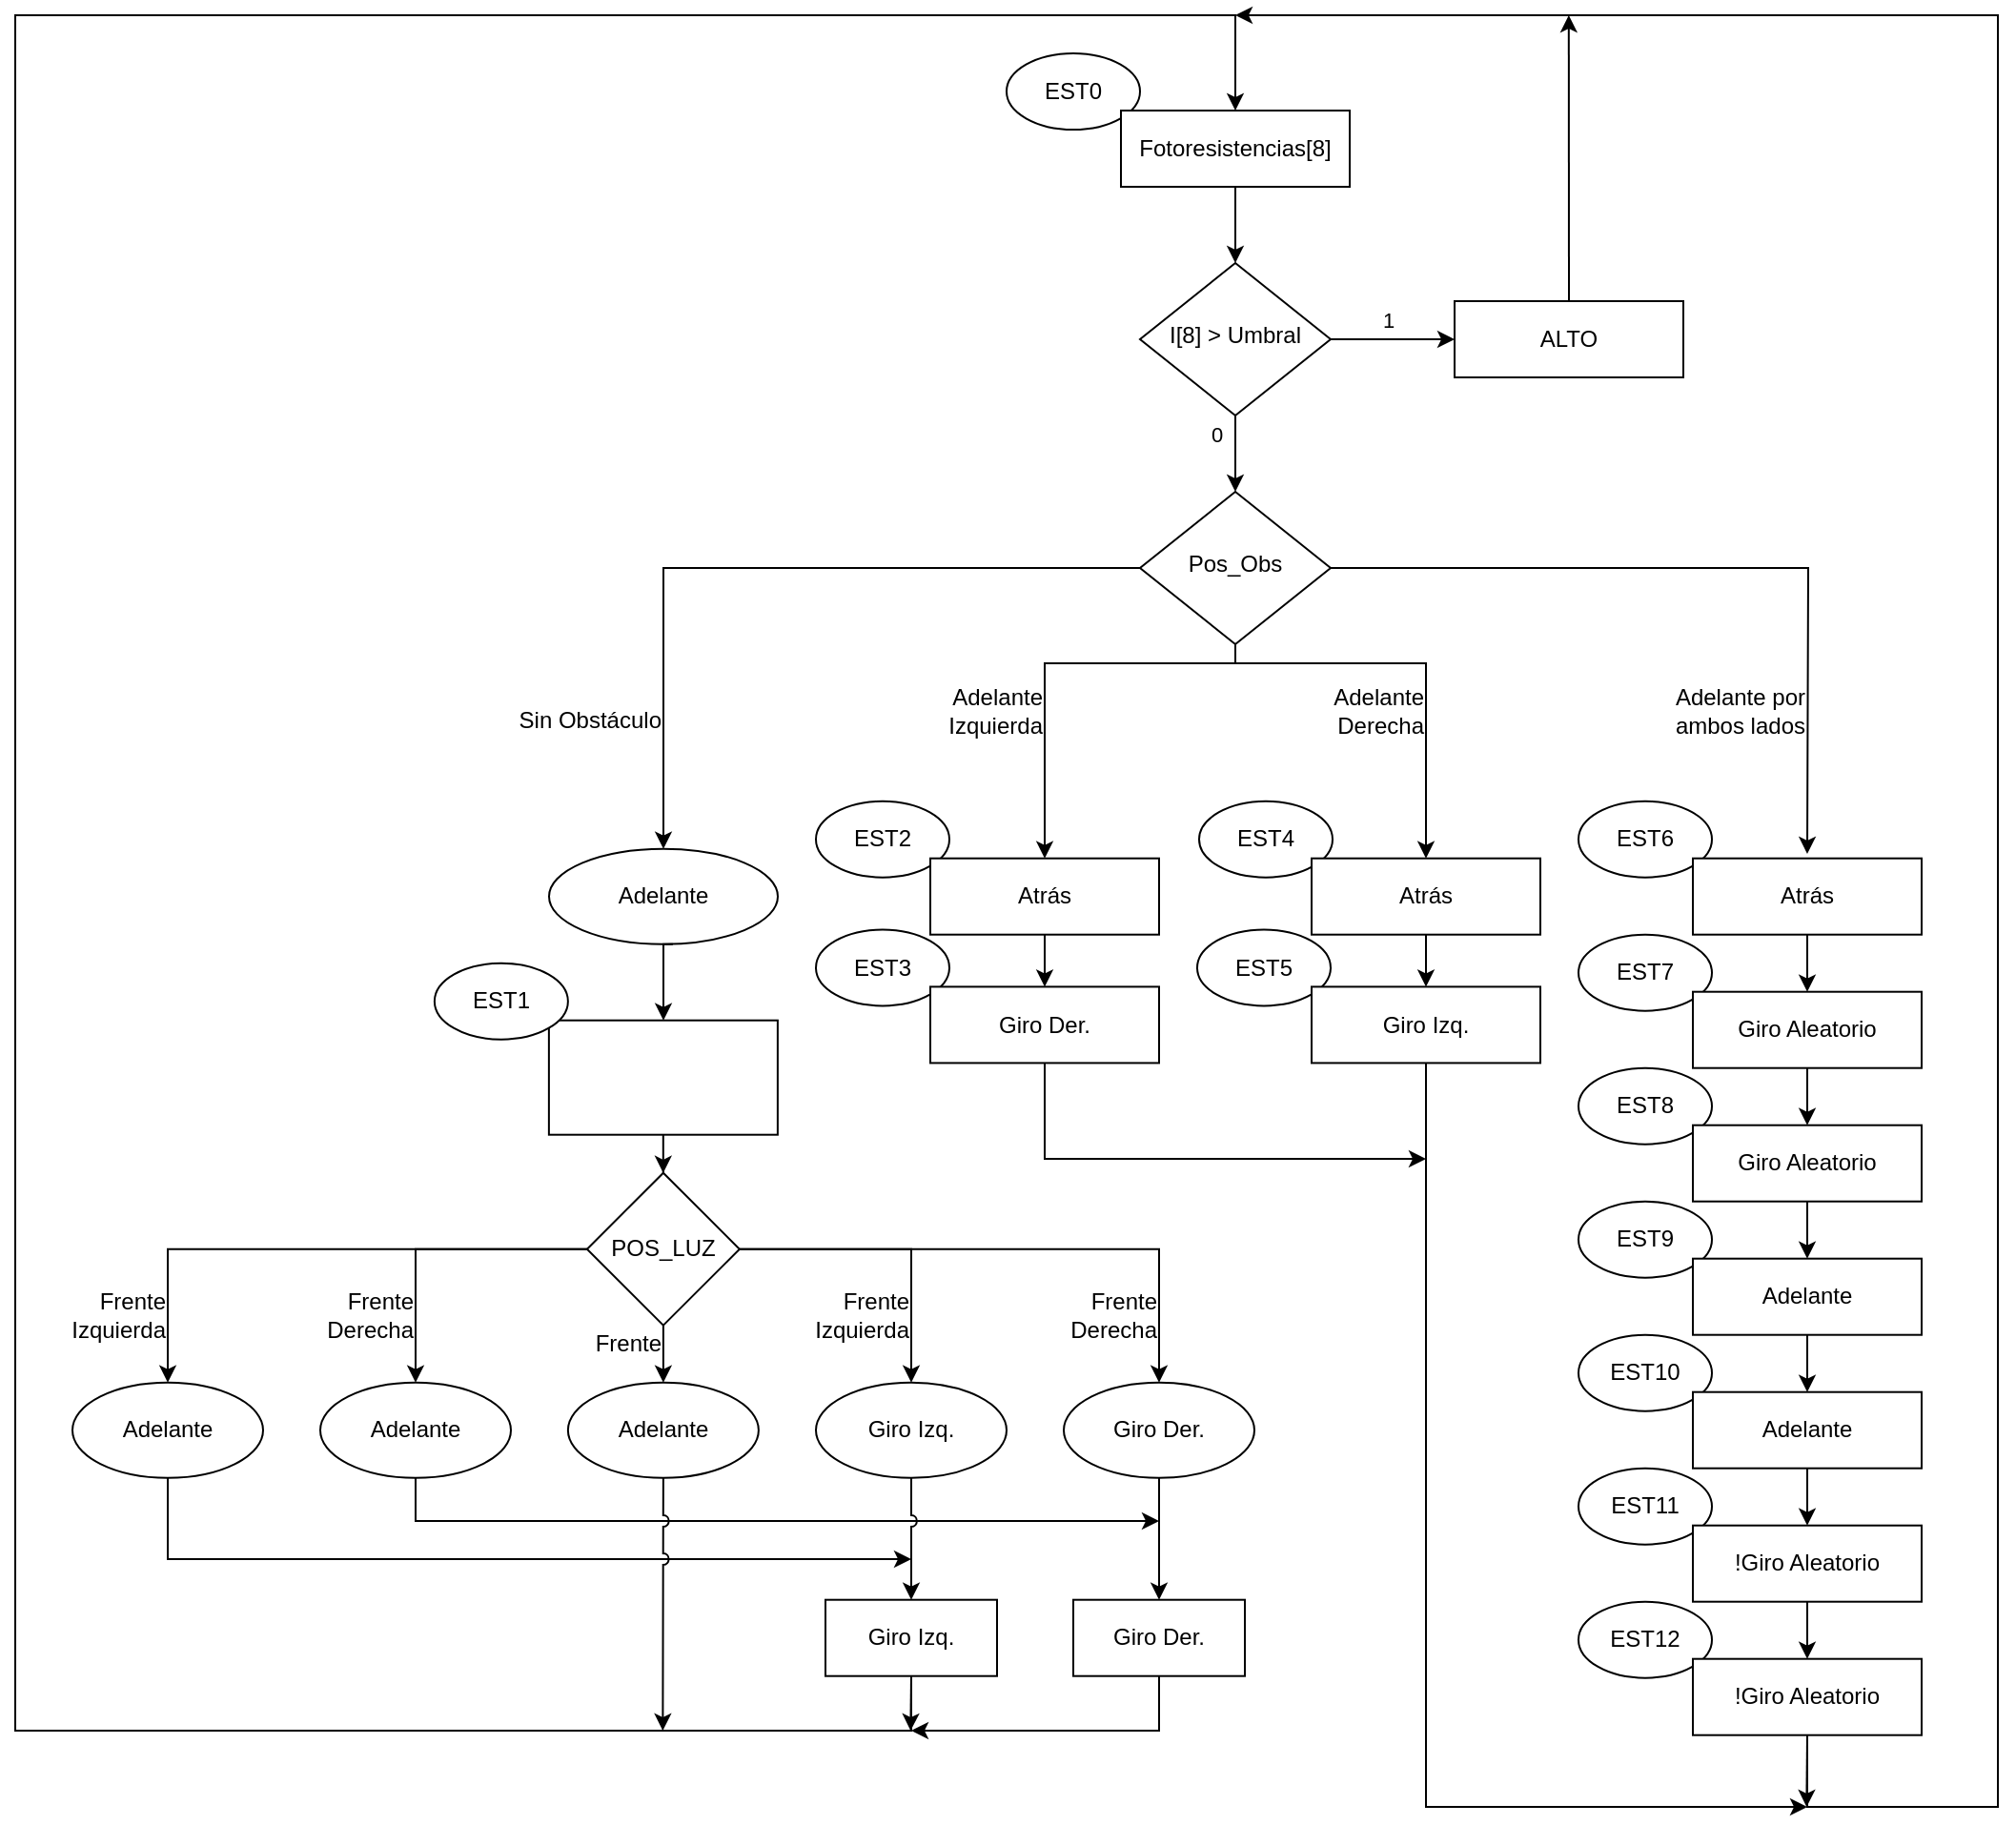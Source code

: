 <mxfile version="13.0.3" type="device"><diagram id="buDyYlh7pYPX9wCwiEXP" name="Page-1"><mxGraphModel dx="2003" dy="1774" grid="1" gridSize="10" guides="1" tooltips="1" connect="1" arrows="1" fold="1" page="1" pageScale="1" pageWidth="850" pageHeight="1100" math="0" shadow="0"><root><mxCell id="0"/><mxCell id="1" parent="0"/><mxCell id="GTEuOBr0iUskefwZAayZ-97" value="EST0" style="ellipse;whiteSpace=wrap;html=1;" parent="1" vertex="1"><mxGeometry x="120" width="70" height="40" as="geometry"/></mxCell><mxCell id="qFRMPoznHTFcNggQkQFw-5" style="edgeStyle=orthogonalEdgeStyle;rounded=0;orthogonalLoop=1;jettySize=auto;html=1;exitX=0.5;exitY=1;exitDx=0;exitDy=0;entryX=0.5;entryY=0;entryDx=0;entryDy=0;" edge="1" parent="1" source="GTEuOBr0iUskefwZAayZ-98" target="qFRMPoznHTFcNggQkQFw-2"><mxGeometry relative="1" as="geometry"/></mxCell><mxCell id="GTEuOBr0iUskefwZAayZ-98" value="&lt;span&gt;Fotoresistencias[8]&lt;/span&gt;" style="rounded=0;whiteSpace=wrap;html=1;" parent="1" vertex="1"><mxGeometry x="180" y="30" width="120" height="40" as="geometry"/></mxCell><mxCell id="uQTCL9BMgBlDjeADH70N-6" style="edgeStyle=orthogonalEdgeStyle;rounded=0;orthogonalLoop=1;jettySize=auto;html=1;exitX=0.5;exitY=1;exitDx=0;exitDy=0;entryX=0.5;entryY=0;entryDx=0;entryDy=0;" parent="1" source="GTEuOBr0iUskefwZAayZ-100" target="GTEuOBr0iUskefwZAayZ-114" edge="1"><mxGeometry relative="1" as="geometry"><Array as="points"><mxPoint x="240" y="320"/><mxPoint x="340" y="320"/></Array></mxGeometry></mxCell><mxCell id="uQTCL9BMgBlDjeADH70N-8" style="edgeStyle=orthogonalEdgeStyle;rounded=0;orthogonalLoop=1;jettySize=auto;html=1;exitX=1;exitY=0.5;exitDx=0;exitDy=0;" parent="1" source="GTEuOBr0iUskefwZAayZ-100" edge="1"><mxGeometry relative="1" as="geometry"><mxPoint x="540.0" y="420" as="targetPoint"/></mxGeometry></mxCell><mxCell id="uQTCL9BMgBlDjeADH70N-9" style="edgeStyle=orthogonalEdgeStyle;rounded=0;orthogonalLoop=1;jettySize=auto;html=1;exitX=0;exitY=0.5;exitDx=0;exitDy=0;entryX=0.5;entryY=0;entryDx=0;entryDy=0;" parent="1" source="GTEuOBr0iUskefwZAayZ-100" target="GTEuOBr0iUskefwZAayZ-108" edge="1"><mxGeometry relative="1" as="geometry"/></mxCell><mxCell id="uQTCL9BMgBlDjeADH70N-10" style="edgeStyle=orthogonalEdgeStyle;rounded=0;orthogonalLoop=1;jettySize=auto;html=1;exitX=0.5;exitY=1;exitDx=0;exitDy=0;entryX=0.5;entryY=0;entryDx=0;entryDy=0;" parent="1" source="GTEuOBr0iUskefwZAayZ-100" target="GTEuOBr0iUskefwZAayZ-126" edge="1"><mxGeometry relative="1" as="geometry"><Array as="points"><mxPoint x="240" y="320"/><mxPoint x="140" y="320"/></Array></mxGeometry></mxCell><mxCell id="GTEuOBr0iUskefwZAayZ-100" value="Pos_Obs" style="rhombus;whiteSpace=wrap;html=1;shadow=0;fontFamily=Helvetica;fontSize=12;align=center;strokeWidth=1;spacing=6;spacingTop=-4;" parent="1" vertex="1"><mxGeometry x="190" y="230" width="100" height="80" as="geometry"/></mxCell><mxCell id="GTEuOBr0iUskefwZAayZ-108" value="Adelante" style="ellipse;whiteSpace=wrap;html=1;" parent="1" vertex="1"><mxGeometry x="-120" y="417.35" width="120" height="50" as="geometry"/></mxCell><mxCell id="GTEuOBr0iUskefwZAayZ-113" value="EST4" style="ellipse;whiteSpace=wrap;html=1;" parent="1" vertex="1"><mxGeometry x="221" y="392.35" width="70" height="40" as="geometry"/></mxCell><mxCell id="GTEuOBr0iUskefwZAayZ-118" style="edgeStyle=orthogonalEdgeStyle;rounded=0;orthogonalLoop=1;jettySize=auto;html=1;exitX=0.5;exitY=1;exitDx=0;exitDy=0;entryX=0.5;entryY=0;entryDx=0;entryDy=0;" parent="1" target="GTEuOBr0iUskefwZAayZ-116" edge="1"><mxGeometry relative="1" as="geometry"><mxPoint x="340" y="457.35" as="sourcePoint"/></mxGeometry></mxCell><mxCell id="GTEuOBr0iUskefwZAayZ-114" value="Atrás" style="rounded=0;whiteSpace=wrap;html=1;" parent="1" vertex="1"><mxGeometry x="280" y="422.35" width="120" height="40" as="geometry"/></mxCell><mxCell id="GTEuOBr0iUskefwZAayZ-115" value="EST5" style="ellipse;whiteSpace=wrap;html=1;" parent="1" vertex="1"><mxGeometry x="220" y="459.71" width="70" height="40" as="geometry"/></mxCell><mxCell id="qFRMPoznHTFcNggQkQFw-51" style="edgeStyle=orthogonalEdgeStyle;rounded=0;jumpStyle=arc;orthogonalLoop=1;jettySize=auto;html=1;exitX=0.5;exitY=1;exitDx=0;exitDy=0;" edge="1" parent="1" source="GTEuOBr0iUskefwZAayZ-116"><mxGeometry relative="1" as="geometry"><mxPoint x="540" y="920" as="targetPoint"/><Array as="points"><mxPoint x="340" y="920"/></Array></mxGeometry></mxCell><mxCell id="GTEuOBr0iUskefwZAayZ-116" value="Giro Izq." style="rounded=0;whiteSpace=wrap;html=1;" parent="1" vertex="1"><mxGeometry x="280" y="489.71" width="120" height="40" as="geometry"/></mxCell><mxCell id="GTEuOBr0iUskefwZAayZ-124" value="EST2" style="ellipse;whiteSpace=wrap;html=1;" parent="1" vertex="1"><mxGeometry x="20" y="392.35" width="70" height="40" as="geometry"/></mxCell><mxCell id="GTEuOBr0iUskefwZAayZ-125" style="edgeStyle=orthogonalEdgeStyle;rounded=0;orthogonalLoop=1;jettySize=auto;html=1;exitX=0.5;exitY=1;exitDx=0;exitDy=0;entryX=0.5;entryY=0;entryDx=0;entryDy=0;" parent="1" target="GTEuOBr0iUskefwZAayZ-128" edge="1"><mxGeometry relative="1" as="geometry"><mxPoint x="140" y="457.35" as="sourcePoint"/></mxGeometry></mxCell><mxCell id="GTEuOBr0iUskefwZAayZ-126" value="Atrás" style="rounded=0;whiteSpace=wrap;html=1;" parent="1" vertex="1"><mxGeometry x="80" y="422.35" width="120" height="40" as="geometry"/></mxCell><mxCell id="GTEuOBr0iUskefwZAayZ-127" value="EST3" style="ellipse;whiteSpace=wrap;html=1;" parent="1" vertex="1"><mxGeometry x="20" y="459.71" width="70" height="40" as="geometry"/></mxCell><mxCell id="qFRMPoznHTFcNggQkQFw-52" style="edgeStyle=orthogonalEdgeStyle;rounded=0;jumpStyle=arc;orthogonalLoop=1;jettySize=auto;html=1;exitX=0.5;exitY=1;exitDx=0;exitDy=0;" edge="1" parent="1" source="GTEuOBr0iUskefwZAayZ-128"><mxGeometry relative="1" as="geometry"><mxPoint x="340" y="580" as="targetPoint"/><Array as="points"><mxPoint x="140" y="580"/></Array></mxGeometry></mxCell><mxCell id="GTEuOBr0iUskefwZAayZ-128" value="Giro Der." style="rounded=0;whiteSpace=wrap;html=1;" parent="1" vertex="1"><mxGeometry x="80" y="489.71" width="120" height="40" as="geometry"/></mxCell><mxCell id="GTEuOBr0iUskefwZAayZ-134" value="EST6" style="ellipse;whiteSpace=wrap;html=1;" parent="1" vertex="1"><mxGeometry x="420" y="392.35" width="70" height="40" as="geometry"/></mxCell><mxCell id="GTEuOBr0iUskefwZAayZ-135" style="edgeStyle=orthogonalEdgeStyle;rounded=0;orthogonalLoop=1;jettySize=auto;html=1;exitX=0.5;exitY=1;exitDx=0;exitDy=0;entryX=0.5;entryY=0;entryDx=0;entryDy=0;" parent="1" source="GTEuOBr0iUskefwZAayZ-136" target="GTEuOBr0iUskefwZAayZ-138" edge="1"><mxGeometry relative="1" as="geometry"/></mxCell><mxCell id="GTEuOBr0iUskefwZAayZ-136" value="Atrás" style="rounded=0;whiteSpace=wrap;html=1;" parent="1" vertex="1"><mxGeometry x="480" y="422.35" width="120" height="40" as="geometry"/></mxCell><mxCell id="GTEuOBr0iUskefwZAayZ-137" value="EST7" style="ellipse;whiteSpace=wrap;html=1;" parent="1" vertex="1"><mxGeometry x="420" y="462.35" width="70" height="40" as="geometry"/></mxCell><mxCell id="GTEuOBr0iUskefwZAayZ-166" style="edgeStyle=orthogonalEdgeStyle;rounded=0;orthogonalLoop=1;jettySize=auto;html=1;exitX=0.5;exitY=1;exitDx=0;exitDy=0;entryX=0.5;entryY=0;entryDx=0;entryDy=0;" parent="1" source="GTEuOBr0iUskefwZAayZ-138" target="GTEuOBr0iUskefwZAayZ-153" edge="1"><mxGeometry relative="1" as="geometry"/></mxCell><mxCell id="GTEuOBr0iUskefwZAayZ-138" value="Giro Aleatorio" style="rounded=0;whiteSpace=wrap;html=1;" parent="1" vertex="1"><mxGeometry x="480" y="492.35" width="120" height="40" as="geometry"/></mxCell><mxCell id="GTEuOBr0iUskefwZAayZ-151" value="EST8" style="ellipse;whiteSpace=wrap;html=1;" parent="1" vertex="1"><mxGeometry x="420" y="532.35" width="70" height="40" as="geometry"/></mxCell><mxCell id="GTEuOBr0iUskefwZAayZ-152" style="edgeStyle=orthogonalEdgeStyle;rounded=0;orthogonalLoop=1;jettySize=auto;html=1;exitX=0.5;exitY=1;exitDx=0;exitDy=0;entryX=0.5;entryY=0;entryDx=0;entryDy=0;" parent="1" source="GTEuOBr0iUskefwZAayZ-153" target="GTEuOBr0iUskefwZAayZ-155" edge="1"><mxGeometry relative="1" as="geometry"/></mxCell><mxCell id="GTEuOBr0iUskefwZAayZ-153" value="Giro Aleatorio" style="rounded=0;whiteSpace=wrap;html=1;" parent="1" vertex="1"><mxGeometry x="480" y="562.35" width="120" height="40" as="geometry"/></mxCell><mxCell id="GTEuOBr0iUskefwZAayZ-154" value="EST9" style="ellipse;whiteSpace=wrap;html=1;" parent="1" vertex="1"><mxGeometry x="420" y="602.35" width="70" height="40" as="geometry"/></mxCell><mxCell id="GTEuOBr0iUskefwZAayZ-167" style="edgeStyle=orthogonalEdgeStyle;rounded=0;orthogonalLoop=1;jettySize=auto;html=1;exitX=0.5;exitY=1;exitDx=0;exitDy=0;entryX=0.5;entryY=0;entryDx=0;entryDy=0;" parent="1" source="GTEuOBr0iUskefwZAayZ-155" target="GTEuOBr0iUskefwZAayZ-158" edge="1"><mxGeometry relative="1" as="geometry"/></mxCell><mxCell id="GTEuOBr0iUskefwZAayZ-155" value="Adelante" style="rounded=0;whiteSpace=wrap;html=1;" parent="1" vertex="1"><mxGeometry x="480" y="632.35" width="120" height="40" as="geometry"/></mxCell><mxCell id="GTEuOBr0iUskefwZAayZ-156" value="EST10" style="ellipse;whiteSpace=wrap;html=1;" parent="1" vertex="1"><mxGeometry x="420" y="672.35" width="70" height="40" as="geometry"/></mxCell><mxCell id="GTEuOBr0iUskefwZAayZ-157" style="edgeStyle=orthogonalEdgeStyle;rounded=0;orthogonalLoop=1;jettySize=auto;html=1;exitX=0.5;exitY=1;exitDx=0;exitDy=0;entryX=0.5;entryY=0;entryDx=0;entryDy=0;" parent="1" source="GTEuOBr0iUskefwZAayZ-158" target="GTEuOBr0iUskefwZAayZ-160" edge="1"><mxGeometry relative="1" as="geometry"/></mxCell><mxCell id="GTEuOBr0iUskefwZAayZ-158" value="Adelante" style="rounded=0;whiteSpace=wrap;html=1;" parent="1" vertex="1"><mxGeometry x="480" y="702.35" width="120" height="40" as="geometry"/></mxCell><mxCell id="GTEuOBr0iUskefwZAayZ-159" value="EST11" style="ellipse;whiteSpace=wrap;html=1;" parent="1" vertex="1"><mxGeometry x="420" y="742.35" width="70" height="40" as="geometry"/></mxCell><mxCell id="GTEuOBr0iUskefwZAayZ-168" style="edgeStyle=orthogonalEdgeStyle;rounded=0;orthogonalLoop=1;jettySize=auto;html=1;exitX=0.5;exitY=1;exitDx=0;exitDy=0;entryX=0.5;entryY=0;entryDx=0;entryDy=0;" parent="1" source="GTEuOBr0iUskefwZAayZ-160" target="GTEuOBr0iUskefwZAayZ-163" edge="1"><mxGeometry relative="1" as="geometry"/></mxCell><mxCell id="GTEuOBr0iUskefwZAayZ-160" value="!Giro Aleatorio" style="rounded=0;whiteSpace=wrap;html=1;" parent="1" vertex="1"><mxGeometry x="480" y="772.35" width="120" height="40" as="geometry"/></mxCell><mxCell id="GTEuOBr0iUskefwZAayZ-161" value="EST12" style="ellipse;whiteSpace=wrap;html=1;" parent="1" vertex="1"><mxGeometry x="420" y="812.35" width="70" height="40" as="geometry"/></mxCell><mxCell id="qFRMPoznHTFcNggQkQFw-50" style="edgeStyle=orthogonalEdgeStyle;rounded=0;jumpStyle=arc;orthogonalLoop=1;jettySize=auto;html=1;exitX=0.5;exitY=1;exitDx=0;exitDy=0;" edge="1" parent="1" source="GTEuOBr0iUskefwZAayZ-163"><mxGeometry relative="1" as="geometry"><mxPoint x="240" y="-20" as="targetPoint"/><Array as="points"><mxPoint x="540" y="920"/><mxPoint x="640" y="920"/><mxPoint x="640" y="-20"/></Array></mxGeometry></mxCell><mxCell id="qFRMPoznHTFcNggQkQFw-57" style="edgeStyle=orthogonalEdgeStyle;rounded=0;jumpStyle=arc;orthogonalLoop=1;jettySize=auto;html=1;exitX=0.5;exitY=1;exitDx=0;exitDy=0;" edge="1" parent="1" source="GTEuOBr0iUskefwZAayZ-163"><mxGeometry relative="1" as="geometry"><mxPoint x="539.667" y="920" as="targetPoint"/></mxGeometry></mxCell><mxCell id="GTEuOBr0iUskefwZAayZ-163" value="!Giro Aleatorio" style="rounded=0;whiteSpace=wrap;html=1;" parent="1" vertex="1"><mxGeometry x="480" y="842.35" width="120" height="40" as="geometry"/></mxCell><mxCell id="qFRMPoznHTFcNggQkQFw-1" value="1" style="edgeStyle=orthogonalEdgeStyle;rounded=0;comic=0;jumpStyle=arc;jumpSize=19;orthogonalLoop=1;jettySize=auto;html=1;exitX=1;exitY=0.5;exitDx=0;exitDy=0;entryX=0;entryY=0.5;entryDx=0;entryDy=0;shadow=0;" edge="1" parent="1" source="qFRMPoznHTFcNggQkQFw-2" target="qFRMPoznHTFcNggQkQFw-4"><mxGeometry x="-0.075" y="10" relative="1" as="geometry"><mxPoint as="offset"/></mxGeometry></mxCell><mxCell id="qFRMPoznHTFcNggQkQFw-47" value="0" style="edgeStyle=orthogonalEdgeStyle;rounded=0;jumpStyle=arc;orthogonalLoop=1;jettySize=auto;html=1;exitX=0.5;exitY=1;exitDx=0;exitDy=0;entryX=0.5;entryY=0;entryDx=0;entryDy=0;" edge="1" parent="1" source="qFRMPoznHTFcNggQkQFw-2" target="GTEuOBr0iUskefwZAayZ-100"><mxGeometry x="-0.5" y="-10" relative="1" as="geometry"><mxPoint as="offset"/></mxGeometry></mxCell><mxCell id="qFRMPoznHTFcNggQkQFw-2" value="I[8] &amp;gt; Umbral" style="rhombus;whiteSpace=wrap;html=1;shadow=0;fontFamily=Helvetica;fontSize=12;align=center;strokeWidth=1;spacing=6;spacingTop=-4;" vertex="1" parent="1"><mxGeometry x="190" y="110" width="100" height="80" as="geometry"/></mxCell><mxCell id="qFRMPoznHTFcNggQkQFw-54" style="edgeStyle=orthogonalEdgeStyle;rounded=0;jumpStyle=arc;orthogonalLoop=1;jettySize=auto;html=1;exitX=0.5;exitY=0;exitDx=0;exitDy=0;" edge="1" parent="1" source="qFRMPoznHTFcNggQkQFw-4"><mxGeometry relative="1" as="geometry"><mxPoint x="414.905" y="-20" as="targetPoint"/></mxGeometry></mxCell><mxCell id="qFRMPoznHTFcNggQkQFw-4" value="&lt;span style=&quot;white-space: normal&quot;&gt;ALTO&lt;/span&gt;" style="rounded=0;whiteSpace=wrap;html=1;" vertex="1" parent="1"><mxGeometry x="355" y="130" width="120" height="40" as="geometry"/></mxCell><mxCell id="qFRMPoznHTFcNggQkQFw-6" value="Sin Obstáculo" style="text;html=1;align=right;verticalAlign=middle;resizable=0;points=[];autosize=1;" vertex="1" parent="1"><mxGeometry x="-150" y="340" width="90" height="20" as="geometry"/></mxCell><mxCell id="qFRMPoznHTFcNggQkQFw-7" value="Adelante&lt;br&gt;Izquierda" style="text;html=1;align=right;verticalAlign=middle;resizable=0;points=[];autosize=1;" vertex="1" parent="1"><mxGeometry x="80" y="330" width="60" height="30" as="geometry"/></mxCell><mxCell id="qFRMPoznHTFcNggQkQFw-8" value="Adelante&lt;br&gt;Derecha" style="text;html=1;align=right;verticalAlign=middle;resizable=0;points=[];autosize=1;" vertex="1" parent="1"><mxGeometry x="280" y="330" width="60" height="30" as="geometry"/></mxCell><mxCell id="qFRMPoznHTFcNggQkQFw-9" value="Adelante por &lt;br&gt;ambos lados" style="text;html=1;align=right;verticalAlign=middle;resizable=0;points=[];autosize=1;" vertex="1" parent="1"><mxGeometry x="460" y="330" width="80" height="30" as="geometry"/></mxCell><mxCell id="qFRMPoznHTFcNggQkQFw-10" style="edgeStyle=orthogonalEdgeStyle;rounded=0;orthogonalLoop=1;jettySize=auto;html=1;exitX=0.5;exitY=1;exitDx=0;exitDy=0;" edge="1" parent="1" target="qFRMPoznHTFcNggQkQFw-12"><mxGeometry relative="1" as="geometry"><mxPoint x="-55.06" y="467.35" as="sourcePoint"/><Array as="points"><mxPoint x="-60" y="467"/></Array></mxGeometry></mxCell><mxCell id="qFRMPoznHTFcNggQkQFw-11" style="edgeStyle=orthogonalEdgeStyle;rounded=0;orthogonalLoop=1;jettySize=auto;html=1;" edge="1" parent="1" source="qFRMPoznHTFcNggQkQFw-12" target="qFRMPoznHTFcNggQkQFw-19"><mxGeometry relative="1" as="geometry"/></mxCell><mxCell id="qFRMPoznHTFcNggQkQFw-12" value="" style="rounded=0;whiteSpace=wrap;html=1;" vertex="1" parent="1"><mxGeometry x="-120.06" y="507.35" width="120" height="60" as="geometry"/></mxCell><mxCell id="qFRMPoznHTFcNggQkQFw-13" value="EST1" style="ellipse;whiteSpace=wrap;html=1;" vertex="1" parent="1"><mxGeometry x="-180.06" y="477.35" width="70" height="40" as="geometry"/></mxCell><mxCell id="qFRMPoznHTFcNggQkQFw-14" style="edgeStyle=orthogonalEdgeStyle;rounded=0;orthogonalLoop=1;jettySize=auto;html=1;exitX=1;exitY=0.5;exitDx=0;exitDy=0;entryX=0.5;entryY=0;entryDx=0;entryDy=0;" edge="1" parent="1" source="qFRMPoznHTFcNggQkQFw-19" target="qFRMPoznHTFcNggQkQFw-27"><mxGeometry relative="1" as="geometry"/></mxCell><mxCell id="qFRMPoznHTFcNggQkQFw-15" style="edgeStyle=orthogonalEdgeStyle;rounded=0;orthogonalLoop=1;jettySize=auto;html=1;exitX=1;exitY=0.5;exitDx=0;exitDy=0;entryX=0.5;entryY=0;entryDx=0;entryDy=0;" edge="1" parent="1" source="qFRMPoznHTFcNggQkQFw-19" target="qFRMPoznHTFcNggQkQFw-29"><mxGeometry relative="1" as="geometry"/></mxCell><mxCell id="qFRMPoznHTFcNggQkQFw-16" style="edgeStyle=orthogonalEdgeStyle;rounded=0;orthogonalLoop=1;jettySize=auto;html=1;exitX=0;exitY=0.5;exitDx=0;exitDy=0;entryX=0.5;entryY=0;entryDx=0;entryDy=0;" edge="1" parent="1" source="qFRMPoznHTFcNggQkQFw-19" target="qFRMPoznHTFcNggQkQFw-25"><mxGeometry relative="1" as="geometry"/></mxCell><mxCell id="qFRMPoznHTFcNggQkQFw-17" style="edgeStyle=orthogonalEdgeStyle;rounded=0;orthogonalLoop=1;jettySize=auto;html=1;exitX=0;exitY=0.5;exitDx=0;exitDy=0;entryX=0.5;entryY=0;entryDx=0;entryDy=0;" edge="1" parent="1" source="qFRMPoznHTFcNggQkQFw-19" target="qFRMPoznHTFcNggQkQFw-22"><mxGeometry relative="1" as="geometry"/></mxCell><mxCell id="qFRMPoznHTFcNggQkQFw-18" style="edgeStyle=orthogonalEdgeStyle;rounded=0;orthogonalLoop=1;jettySize=auto;html=1;exitX=0.5;exitY=1;exitDx=0;exitDy=0;entryX=0.5;entryY=0;entryDx=0;entryDy=0;" edge="1" parent="1" source="qFRMPoznHTFcNggQkQFw-19" target="qFRMPoznHTFcNggQkQFw-35"><mxGeometry relative="1" as="geometry"/></mxCell><mxCell id="qFRMPoznHTFcNggQkQFw-19" value="POS_LUZ" style="rhombus;whiteSpace=wrap;html=1;" vertex="1" parent="1"><mxGeometry x="-100.06" y="587.35" width="80" height="80" as="geometry"/></mxCell><mxCell id="qFRMPoznHTFcNggQkQFw-42" style="edgeStyle=orthogonalEdgeStyle;rounded=0;jumpStyle=arc;orthogonalLoop=1;jettySize=auto;html=1;exitX=0.5;exitY=1;exitDx=0;exitDy=0;" edge="1" parent="1" source="qFRMPoznHTFcNggQkQFw-22"><mxGeometry relative="1" as="geometry"><mxPoint x="70" y="790" as="targetPoint"/><Array as="points"><mxPoint x="-320" y="790"/></Array></mxGeometry></mxCell><mxCell id="qFRMPoznHTFcNggQkQFw-22" value="Adelante" style="ellipse;whiteSpace=wrap;html=1;" vertex="1" parent="1"><mxGeometry x="-370" y="697.35" width="100" height="50" as="geometry"/></mxCell><mxCell id="qFRMPoznHTFcNggQkQFw-46" style="edgeStyle=orthogonalEdgeStyle;rounded=0;jumpStyle=arc;orthogonalLoop=1;jettySize=auto;html=1;exitX=0.5;exitY=1;exitDx=0;exitDy=0;" edge="1" parent="1" source="qFRMPoznHTFcNggQkQFw-25"><mxGeometry relative="1" as="geometry"><mxPoint x="200" y="770" as="targetPoint"/><Array as="points"><mxPoint x="-190" y="770"/></Array></mxGeometry></mxCell><mxCell id="qFRMPoznHTFcNggQkQFw-25" value="Adelante" style="ellipse;whiteSpace=wrap;html=1;" vertex="1" parent="1"><mxGeometry x="-240" y="697.35" width="100" height="50" as="geometry"/></mxCell><mxCell id="qFRMPoznHTFcNggQkQFw-26" style="edgeStyle=orthogonalEdgeStyle;rounded=0;orthogonalLoop=1;jettySize=auto;html=1;exitX=0.5;exitY=1;exitDx=0;exitDy=0;jumpStyle=arc;" edge="1" parent="1" source="qFRMPoznHTFcNggQkQFw-27" target="qFRMPoznHTFcNggQkQFw-31"><mxGeometry relative="1" as="geometry"/></mxCell><mxCell id="qFRMPoznHTFcNggQkQFw-27" value="Giro Izq." style="ellipse;whiteSpace=wrap;html=1;" vertex="1" parent="1"><mxGeometry x="20" y="697.35" width="100" height="50" as="geometry"/></mxCell><mxCell id="qFRMPoznHTFcNggQkQFw-28" style="edgeStyle=orthogonalEdgeStyle;rounded=0;orthogonalLoop=1;jettySize=auto;html=1;exitX=0.5;exitY=1;exitDx=0;exitDy=0;" edge="1" parent="1" source="qFRMPoznHTFcNggQkQFw-29" target="qFRMPoznHTFcNggQkQFw-33"><mxGeometry relative="1" as="geometry"/></mxCell><mxCell id="qFRMPoznHTFcNggQkQFw-29" value="Giro Der." style="ellipse;whiteSpace=wrap;html=1;" vertex="1" parent="1"><mxGeometry x="150" y="697.35" width="100" height="50" as="geometry"/></mxCell><mxCell id="qFRMPoznHTFcNggQkQFw-48" style="edgeStyle=orthogonalEdgeStyle;rounded=0;jumpStyle=arc;orthogonalLoop=1;jettySize=auto;html=1;exitX=0.5;exitY=1;exitDx=0;exitDy=0;entryX=0.5;entryY=0;entryDx=0;entryDy=0;" edge="1" parent="1" source="qFRMPoznHTFcNggQkQFw-31" target="GTEuOBr0iUskefwZAayZ-98"><mxGeometry relative="1" as="geometry"><mxPoint x="-400" y="120" as="targetPoint"/><Array as="points"><mxPoint x="70" y="880"/><mxPoint x="-400" y="880"/><mxPoint x="-400" y="-20"/><mxPoint x="240" y="-20"/></Array></mxGeometry></mxCell><mxCell id="qFRMPoznHTFcNggQkQFw-56" style="edgeStyle=orthogonalEdgeStyle;rounded=0;jumpStyle=arc;orthogonalLoop=1;jettySize=auto;html=1;exitX=0.5;exitY=1;exitDx=0;exitDy=0;" edge="1" parent="1" source="qFRMPoznHTFcNggQkQFw-31"><mxGeometry relative="1" as="geometry"><mxPoint x="69.667" y="880" as="targetPoint"/></mxGeometry></mxCell><mxCell id="qFRMPoznHTFcNggQkQFw-31" value="Giro Izq." style="rounded=0;whiteSpace=wrap;html=1;" vertex="1" parent="1"><mxGeometry x="25" y="811.35" width="90" height="40" as="geometry"/></mxCell><mxCell id="qFRMPoznHTFcNggQkQFw-49" style="edgeStyle=orthogonalEdgeStyle;rounded=0;jumpStyle=arc;orthogonalLoop=1;jettySize=auto;html=1;exitX=0.5;exitY=1;exitDx=0;exitDy=0;" edge="1" parent="1" source="qFRMPoznHTFcNggQkQFw-33"><mxGeometry relative="1" as="geometry"><mxPoint x="70" y="880" as="targetPoint"/><Array as="points"><mxPoint x="200" y="880"/></Array></mxGeometry></mxCell><mxCell id="qFRMPoznHTFcNggQkQFw-33" value="Giro Der." style="rounded=0;whiteSpace=wrap;html=1;" vertex="1" parent="1"><mxGeometry x="155" y="811.35" width="90" height="40" as="geometry"/></mxCell><mxCell id="qFRMPoznHTFcNggQkQFw-55" style="edgeStyle=orthogonalEdgeStyle;rounded=0;jumpStyle=arc;orthogonalLoop=1;jettySize=auto;html=1;exitX=0.5;exitY=1;exitDx=0;exitDy=0;" edge="1" parent="1" source="qFRMPoznHTFcNggQkQFw-35"><mxGeometry relative="1" as="geometry"><mxPoint x="-60.333" y="880" as="targetPoint"/></mxGeometry></mxCell><mxCell id="qFRMPoznHTFcNggQkQFw-35" value="Adelante" style="ellipse;whiteSpace=wrap;html=1;" vertex="1" parent="1"><mxGeometry x="-110.06" y="697.35" width="100" height="50" as="geometry"/></mxCell><mxCell id="qFRMPoznHTFcNggQkQFw-36" value="Frente&lt;br&gt;Izquierda" style="text;html=1;align=right;verticalAlign=middle;resizable=0;points=[];autosize=1;" vertex="1" parent="1"><mxGeometry x="-380" y="647.35" width="60" height="30" as="geometry"/></mxCell><mxCell id="qFRMPoznHTFcNggQkQFw-37" value="Frente&lt;br&gt;Derecha" style="text;html=1;align=right;verticalAlign=middle;resizable=0;points=[];autosize=1;" vertex="1" parent="1"><mxGeometry x="-250" y="647.35" width="60" height="30" as="geometry"/></mxCell><mxCell id="qFRMPoznHTFcNggQkQFw-38" value="Frente&lt;br&gt;Derecha" style="text;html=1;align=right;verticalAlign=middle;resizable=0;points=[];autosize=1;" vertex="1" parent="1"><mxGeometry x="140" y="647.35" width="60" height="30" as="geometry"/></mxCell><mxCell id="qFRMPoznHTFcNggQkQFw-39" value="Frente&lt;br&gt;Izquierda" style="text;html=1;align=right;verticalAlign=middle;resizable=0;points=[];autosize=1;" vertex="1" parent="1"><mxGeometry x="10" y="647.35" width="60" height="30" as="geometry"/></mxCell><mxCell id="qFRMPoznHTFcNggQkQFw-40" value="Frente" style="text;html=1;align=right;verticalAlign=middle;resizable=0;points=[];autosize=1;" vertex="1" parent="1"><mxGeometry x="-110.06" y="667.35" width="50" height="20" as="geometry"/></mxCell><mxCell id="qFRMPoznHTFcNggQkQFw-41" style="edgeStyle=orthogonalEdgeStyle;rounded=0;jumpStyle=arc;orthogonalLoop=1;jettySize=auto;html=1;exitX=0.5;exitY=1;exitDx=0;exitDy=0;" edge="1" parent="1" source="qFRMPoznHTFcNggQkQFw-12" target="qFRMPoznHTFcNggQkQFw-12"><mxGeometry relative="1" as="geometry"/></mxCell></root></mxGraphModel></diagram></mxfile>